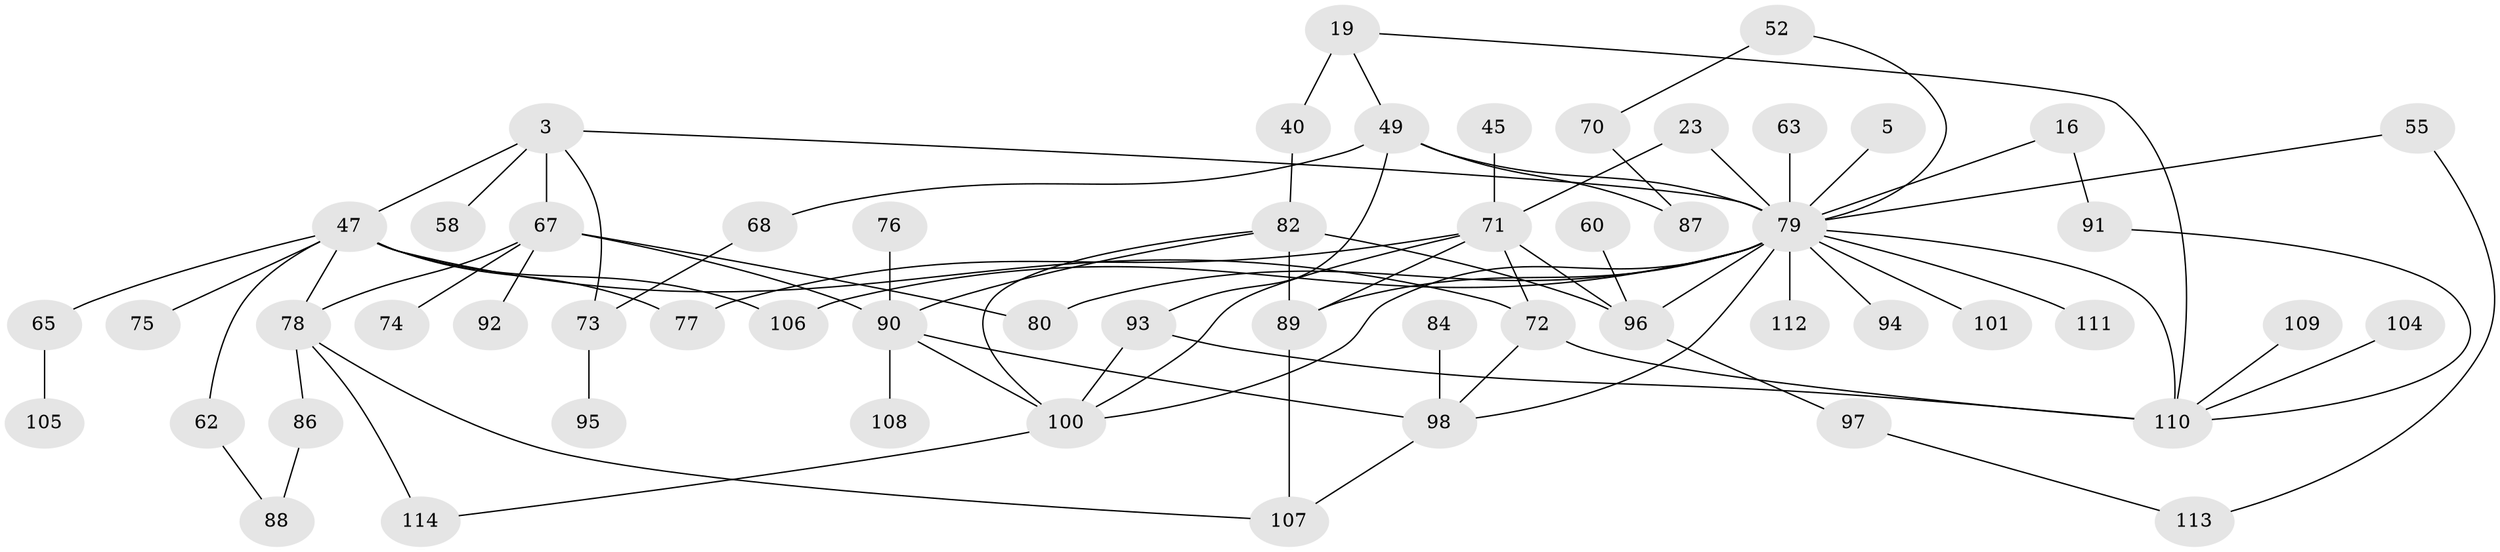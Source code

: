// original degree distribution, {4: 0.13157894736842105, 9: 0.008771929824561403, 8: 0.008771929824561403, 3: 0.2719298245614035, 1: 0.19298245614035087, 6: 0.05263157894736842, 7: 0.008771929824561403, 2: 0.2982456140350877, 5: 0.02631578947368421}
// Generated by graph-tools (version 1.1) at 2025/41/03/09/25 04:41:37]
// undirected, 57 vertices, 83 edges
graph export_dot {
graph [start="1"]
  node [color=gray90,style=filled];
  3;
  5;
  16;
  19;
  23;
  40 [super="+36"];
  45;
  47 [super="+38+8"];
  49 [super="+24"];
  52;
  55;
  58;
  60;
  62;
  63;
  65;
  67 [super="+7"];
  68;
  70;
  71 [super="+46+34"];
  72 [super="+9+41"];
  73;
  74;
  75;
  76;
  77;
  78 [super="+13+20+50+69"];
  79 [super="+27+35"];
  80 [super="+59"];
  82 [super="+57"];
  84;
  86;
  87;
  88;
  89 [super="+11+81+85"];
  90 [super="+22+31"];
  91;
  92;
  93;
  94;
  95;
  96 [super="+56"];
  97;
  98 [super="+28+37+44"];
  100 [super="+61"];
  101;
  104;
  105;
  106 [super="+103"];
  107 [super="+54"];
  108;
  109;
  110 [super="+102+83"];
  111 [super="+51+66"];
  112;
  113;
  114;
  3 -- 58;
  3 -- 73;
  3 -- 67 [weight=2];
  3 -- 47 [weight=2];
  3 -- 79 [weight=2];
  5 -- 79;
  16 -- 91;
  16 -- 79;
  19 -- 40 [weight=2];
  19 -- 49;
  19 -- 110;
  23 -- 71;
  23 -- 79;
  40 -- 82;
  45 -- 71;
  47 -- 65;
  47 -- 72 [weight=2];
  47 -- 62;
  47 -- 75;
  47 -- 77;
  47 -- 78;
  47 -- 106;
  49 -- 68;
  49 -- 93;
  49 -- 87;
  49 -- 79;
  52 -- 70;
  52 -- 79;
  55 -- 113;
  55 -- 79;
  60 -- 96;
  62 -- 88;
  63 -- 79;
  65 -- 105;
  67 -- 74;
  67 -- 78 [weight=2];
  67 -- 92;
  67 -- 90 [weight=2];
  67 -- 80;
  68 -- 73;
  70 -- 87;
  71 -- 72 [weight=3];
  71 -- 89;
  71 -- 77;
  71 -- 96;
  71 -- 100;
  72 -- 98;
  72 -- 110 [weight=3];
  73 -- 95;
  76 -- 90;
  78 -- 114;
  78 -- 86;
  78 -- 107;
  79 -- 112;
  79 -- 111 [weight=3];
  79 -- 110 [weight=4];
  79 -- 98;
  79 -- 80;
  79 -- 89 [weight=3];
  79 -- 94;
  79 -- 96;
  79 -- 101;
  79 -- 106 [weight=2];
  79 -- 100;
  82 -- 96;
  82 -- 90;
  82 -- 89;
  82 -- 100;
  84 -- 98;
  86 -- 88;
  89 -- 107;
  90 -- 108;
  90 -- 98;
  90 -- 100;
  91 -- 110;
  93 -- 100;
  93 -- 110;
  96 -- 97;
  97 -- 113;
  98 -- 107;
  100 -- 114;
  104 -- 110;
  109 -- 110;
}
